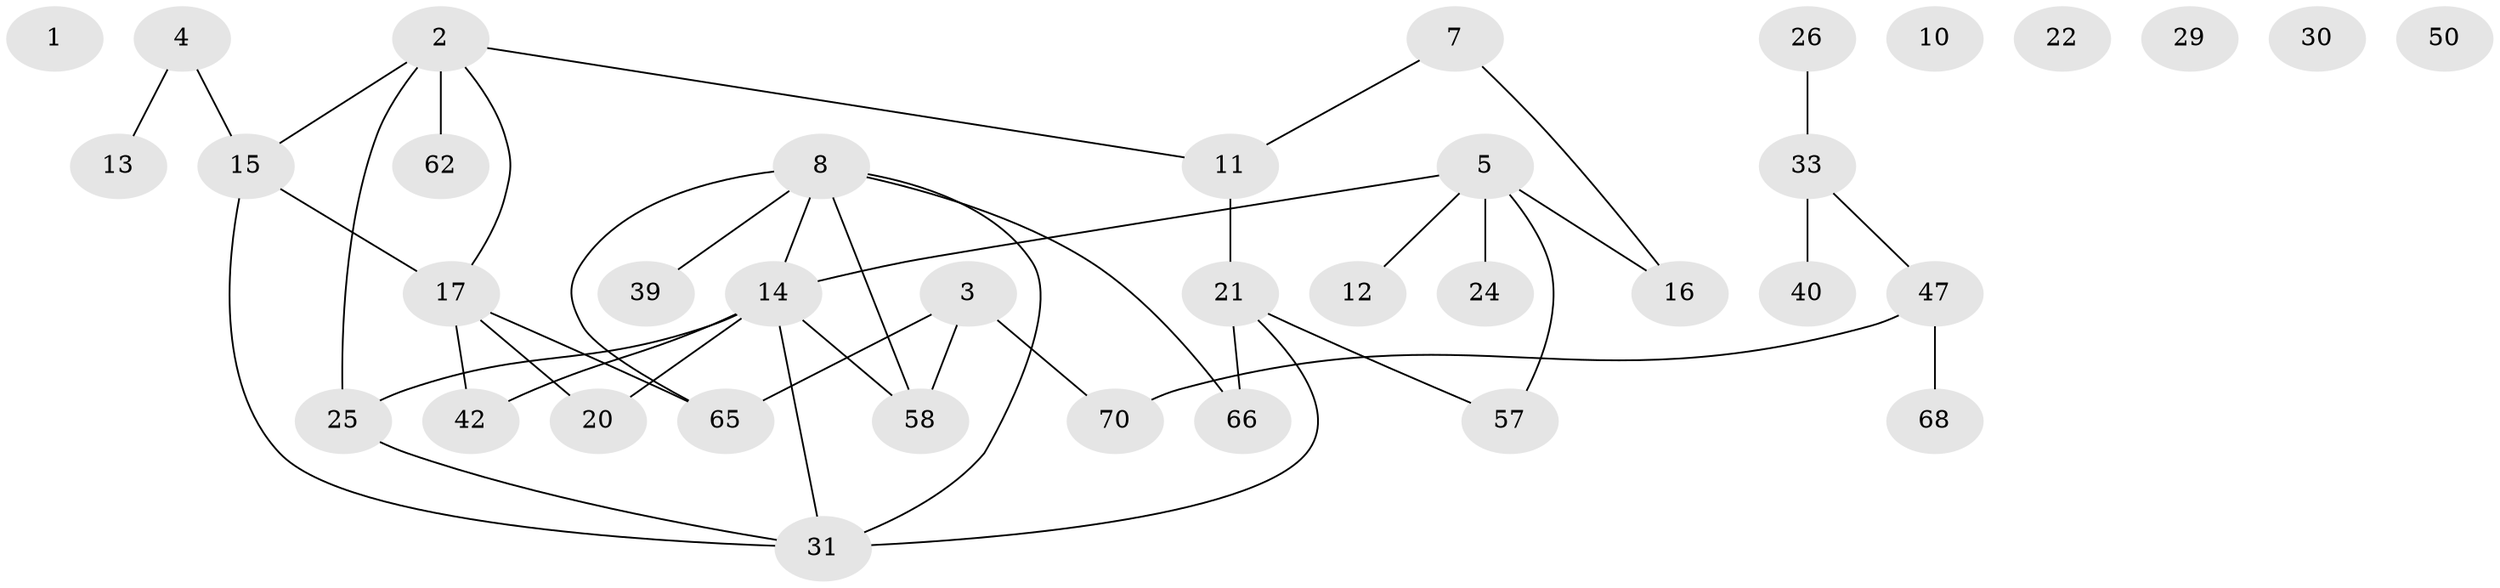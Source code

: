 // original degree distribution, {0: 0.07142857142857142, 4: 0.08571428571428572, 1: 0.2571428571428571, 2: 0.32857142857142857, 3: 0.18571428571428572, 6: 0.02857142857142857, 5: 0.04285714285714286}
// Generated by graph-tools (version 1.1) at 2025/12/03/09/25 04:12:55]
// undirected, 37 vertices, 43 edges
graph export_dot {
graph [start="1"]
  node [color=gray90,style=filled];
  1;
  2 [super="+19+32+46+48"];
  3 [super="+49"];
  4 [super="+6"];
  5 [super="+9+38"];
  7 [super="+64"];
  8 [super="+41+51+61"];
  10;
  11 [super="+28"];
  12;
  13 [super="+34+36"];
  14 [super="+18+35+44"];
  15 [super="+55"];
  16;
  17 [super="+23+53"];
  20 [super="+45"];
  21 [super="+69"];
  22;
  24 [super="+54"];
  25 [super="+27"];
  26 [super="+37"];
  29 [super="+59"];
  30;
  31 [super="+43"];
  33 [super="+56+63"];
  39;
  40 [super="+67"];
  42;
  47 [super="+52"];
  50;
  57;
  58 [super="+60"];
  62;
  65;
  66;
  68;
  70;
  2 -- 62;
  2 -- 15;
  2 -- 11;
  2 -- 17;
  2 -- 25;
  3 -- 65;
  3 -- 70;
  3 -- 58;
  4 -- 15;
  4 -- 13;
  5 -- 24;
  5 -- 12;
  5 -- 16;
  5 -- 57;
  5 -- 14;
  7 -- 16;
  7 -- 11;
  8 -- 58;
  8 -- 65;
  8 -- 66;
  8 -- 39;
  8 -- 14;
  8 -- 31;
  11 -- 21;
  14 -- 20;
  14 -- 42;
  14 -- 25;
  14 -- 31;
  14 -- 58;
  15 -- 31;
  15 -- 17;
  17 -- 65;
  17 -- 20;
  17 -- 42;
  21 -- 66;
  21 -- 57;
  21 -- 31;
  25 -- 31;
  26 -- 33;
  33 -- 40;
  33 -- 47;
  47 -- 68;
  47 -- 70;
}
